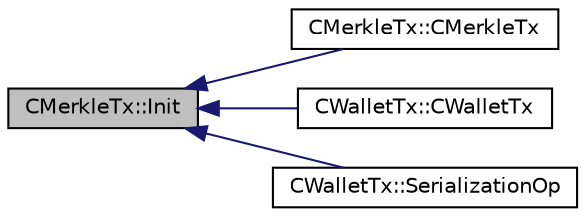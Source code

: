 digraph "CMerkleTx::Init"
{
  edge [fontname="Helvetica",fontsize="10",labelfontname="Helvetica",labelfontsize="10"];
  node [fontname="Helvetica",fontsize="10",shape=record];
  rankdir="LR";
  Node463 [label="CMerkleTx::Init",height=0.2,width=0.4,color="black", fillcolor="grey75", style="filled", fontcolor="black"];
  Node463 -> Node464 [dir="back",color="midnightblue",fontsize="10",style="solid",fontname="Helvetica"];
  Node464 [label="CMerkleTx::CMerkleTx",height=0.2,width=0.4,color="black", fillcolor="white", style="filled",URL="$class_c_merkle_tx.html#a381bb26e9a8924b8a1311d45dfd18809"];
  Node463 -> Node465 [dir="back",color="midnightblue",fontsize="10",style="solid",fontname="Helvetica"];
  Node465 [label="CWalletTx::CWalletTx",height=0.2,width=0.4,color="black", fillcolor="white", style="filled",URL="$class_c_wallet_tx.html#a2124bd17388493a5d883a7ab2cc825b0"];
  Node463 -> Node466 [dir="back",color="midnightblue",fontsize="10",style="solid",fontname="Helvetica"];
  Node466 [label="CWalletTx::SerializationOp",height=0.2,width=0.4,color="black", fillcolor="white", style="filled",URL="$class_c_wallet_tx.html#a94e65d0105f2a75a627e374b0bbefe06"];
}
